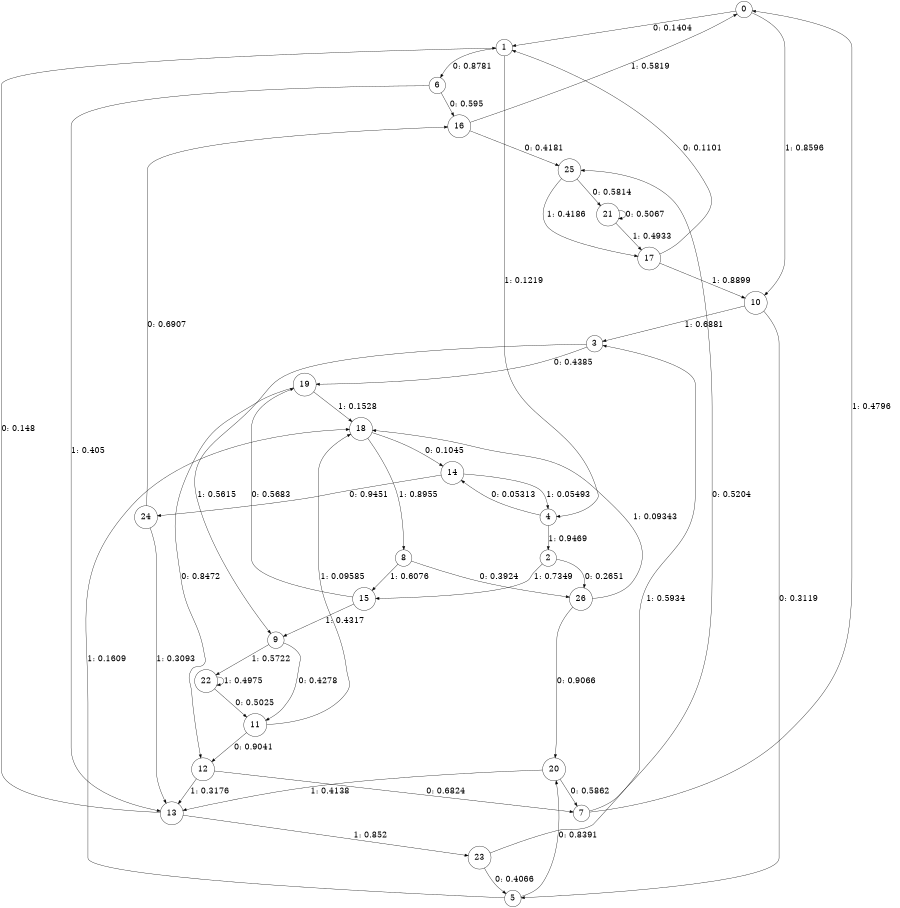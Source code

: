 digraph "ch23concat_phase3_L5" {
size = "6,8.5";
ratio = "fill";
node [shape = circle];
node [fontsize = 24];
edge [fontsize = 24];
0 -> 1 [label = "0: 0.1404   "];
0 -> 10 [label = "1: 0.8596   "];
1 -> 6 [label = "0: 0.8781   "];
1 -> 4 [label = "1: 0.1219   "];
2 -> 26 [label = "0: 0.2651   "];
2 -> 15 [label = "1: 0.7349   "];
3 -> 19 [label = "0: 0.4385   "];
3 -> 9 [label = "1: 0.5615   "];
4 -> 14 [label = "0: 0.05313  "];
4 -> 2 [label = "1: 0.9469   "];
5 -> 20 [label = "0: 0.8391   "];
5 -> 18 [label = "1: 0.1609   "];
6 -> 16 [label = "0: 0.595    "];
6 -> 13 [label = "1: 0.405    "];
7 -> 25 [label = "0: 0.5204   "];
7 -> 0 [label = "1: 0.4796   "];
8 -> 26 [label = "0: 0.3924   "];
8 -> 15 [label = "1: 0.6076   "];
9 -> 11 [label = "0: 0.4278   "];
9 -> 22 [label = "1: 0.5722   "];
10 -> 5 [label = "0: 0.3119   "];
10 -> 3 [label = "1: 0.6881   "];
11 -> 12 [label = "0: 0.9041   "];
11 -> 18 [label = "1: 0.09585  "];
12 -> 7 [label = "0: 0.6824   "];
12 -> 13 [label = "1: 0.3176   "];
13 -> 1 [label = "0: 0.148    "];
13 -> 23 [label = "1: 0.852    "];
14 -> 24 [label = "0: 0.9451   "];
14 -> 4 [label = "1: 0.05493  "];
15 -> 19 [label = "0: 0.5683   "];
15 -> 9 [label = "1: 0.4317   "];
16 -> 25 [label = "0: 0.4181   "];
16 -> 0 [label = "1: 0.5819   "];
17 -> 1 [label = "0: 0.1101   "];
17 -> 10 [label = "1: 0.8899   "];
18 -> 14 [label = "0: 0.1045   "];
18 -> 8 [label = "1: 0.8955   "];
19 -> 12 [label = "0: 0.8472   "];
19 -> 18 [label = "1: 0.1528   "];
20 -> 7 [label = "0: 0.5862   "];
20 -> 13 [label = "1: 0.4138   "];
21 -> 21 [label = "0: 0.5067   "];
21 -> 17 [label = "1: 0.4933   "];
22 -> 11 [label = "0: 0.5025   "];
22 -> 22 [label = "1: 0.4975   "];
23 -> 5 [label = "0: 0.4066   "];
23 -> 3 [label = "1: 0.5934   "];
24 -> 16 [label = "0: 0.6907   "];
24 -> 13 [label = "1: 0.3093   "];
25 -> 21 [label = "0: 0.5814   "];
25 -> 17 [label = "1: 0.4186   "];
26 -> 20 [label = "0: 0.9066   "];
26 -> 18 [label = "1: 0.09343  "];
}